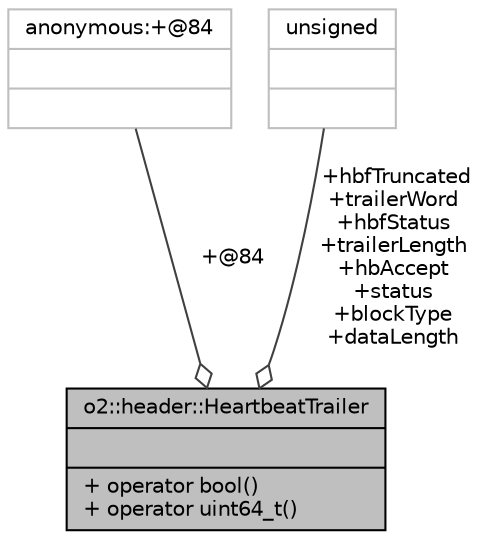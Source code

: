 digraph "o2::header::HeartbeatTrailer"
{
 // INTERACTIVE_SVG=YES
  bgcolor="transparent";
  edge [fontname="Helvetica",fontsize="10",labelfontname="Helvetica",labelfontsize="10"];
  node [fontname="Helvetica",fontsize="10",shape=record];
  Node1 [label="{o2::header::HeartbeatTrailer\n||+ operator bool()\l+ operator uint64_t()\l}",height=0.2,width=0.4,color="black", fillcolor="grey75", style="filled", fontcolor="black"];
  Node2 -> Node1 [color="grey25",fontsize="10",style="solid",label=" +@84" ,arrowhead="odiamond",fontname="Helvetica"];
  Node2 [label="{anonymous:+@84\n||}",height=0.2,width=0.4,color="grey75"];
  Node3 -> Node1 [color="grey25",fontsize="10",style="solid",label=" +hbfTruncated\n+trailerWord\n+hbfStatus\n+trailerLength\n+hbAccept\n+status\n+blockType\n+dataLength" ,arrowhead="odiamond",fontname="Helvetica"];
  Node3 [label="{unsigned\n||}",height=0.2,width=0.4,color="grey75"];
}
